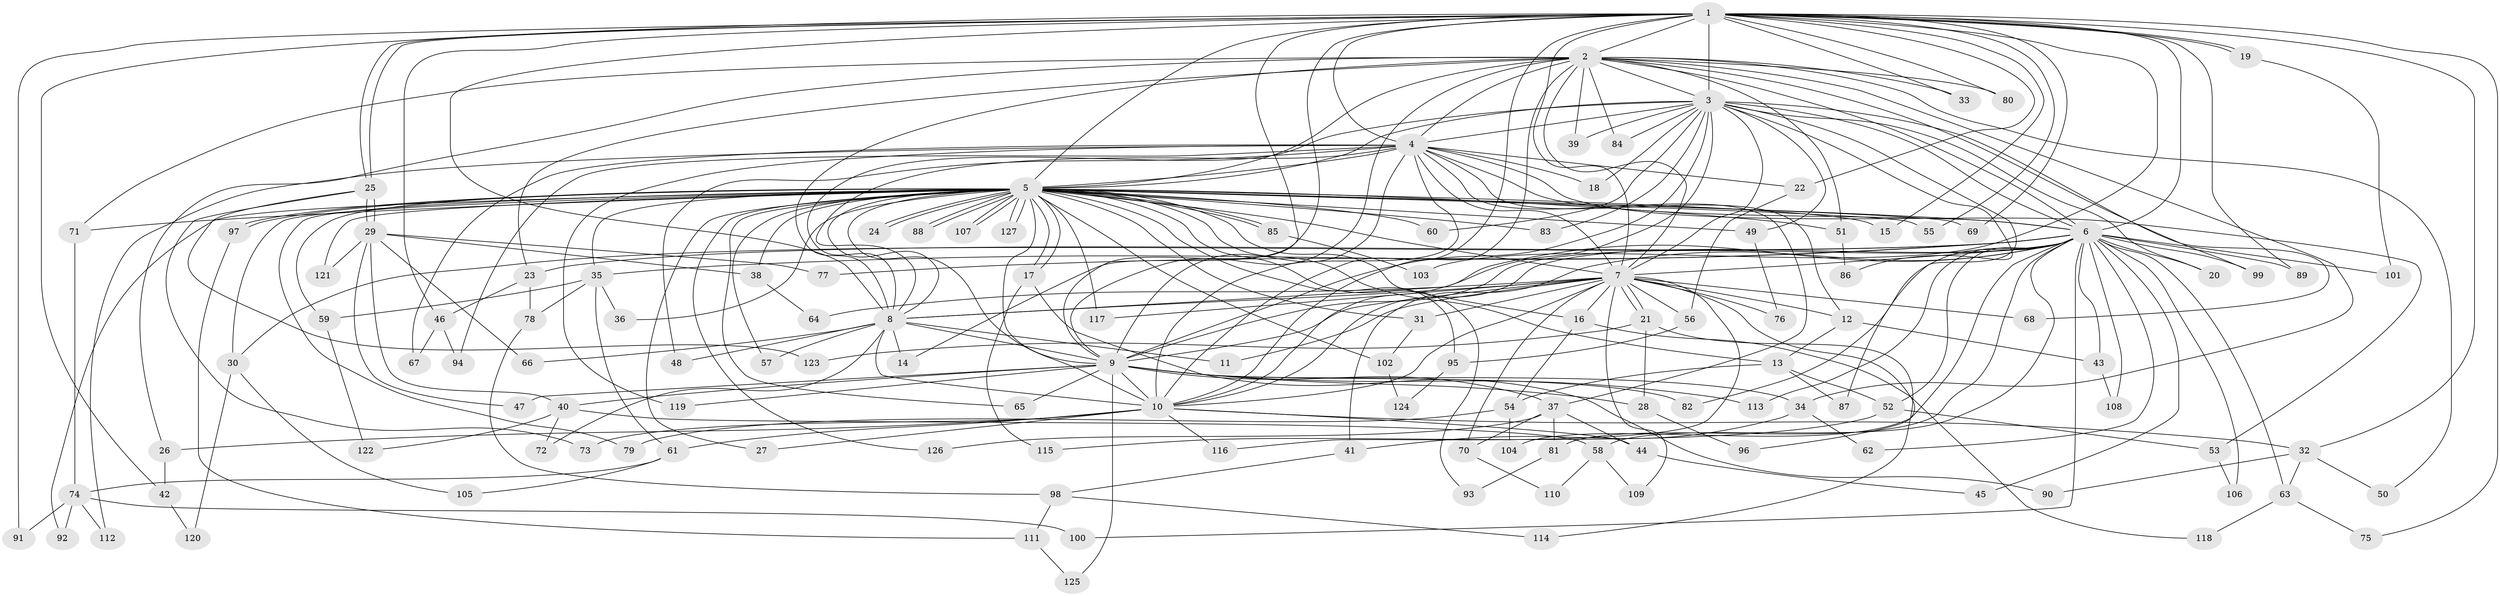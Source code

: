 // Generated by graph-tools (version 1.1) at 2025/34/03/09/25 02:34:58]
// undirected, 127 vertices, 279 edges
graph export_dot {
graph [start="1"]
  node [color=gray90,style=filled];
  1;
  2;
  3;
  4;
  5;
  6;
  7;
  8;
  9;
  10;
  11;
  12;
  13;
  14;
  15;
  16;
  17;
  18;
  19;
  20;
  21;
  22;
  23;
  24;
  25;
  26;
  27;
  28;
  29;
  30;
  31;
  32;
  33;
  34;
  35;
  36;
  37;
  38;
  39;
  40;
  41;
  42;
  43;
  44;
  45;
  46;
  47;
  48;
  49;
  50;
  51;
  52;
  53;
  54;
  55;
  56;
  57;
  58;
  59;
  60;
  61;
  62;
  63;
  64;
  65;
  66;
  67;
  68;
  69;
  70;
  71;
  72;
  73;
  74;
  75;
  76;
  77;
  78;
  79;
  80;
  81;
  82;
  83;
  84;
  85;
  86;
  87;
  88;
  89;
  90;
  91;
  92;
  93;
  94;
  95;
  96;
  97;
  98;
  99;
  100;
  101;
  102;
  103;
  104;
  105;
  106;
  107;
  108;
  109;
  110;
  111;
  112;
  113;
  114;
  115;
  116;
  117;
  118;
  119;
  120;
  121;
  122;
  123;
  124;
  125;
  126;
  127;
  1 -- 2;
  1 -- 3;
  1 -- 4;
  1 -- 5;
  1 -- 6;
  1 -- 7;
  1 -- 8;
  1 -- 9;
  1 -- 10;
  1 -- 14;
  1 -- 15;
  1 -- 19;
  1 -- 19;
  1 -- 22;
  1 -- 25;
  1 -- 25;
  1 -- 32;
  1 -- 33;
  1 -- 42;
  1 -- 46;
  1 -- 55;
  1 -- 69;
  1 -- 75;
  1 -- 80;
  1 -- 89;
  1 -- 91;
  1 -- 103;
  2 -- 3;
  2 -- 4;
  2 -- 5;
  2 -- 6;
  2 -- 7;
  2 -- 8;
  2 -- 9;
  2 -- 10;
  2 -- 23;
  2 -- 26;
  2 -- 33;
  2 -- 34;
  2 -- 39;
  2 -- 50;
  2 -- 51;
  2 -- 71;
  2 -- 80;
  2 -- 84;
  2 -- 99;
  3 -- 4;
  3 -- 5;
  3 -- 6;
  3 -- 7;
  3 -- 8;
  3 -- 9;
  3 -- 10;
  3 -- 18;
  3 -- 20;
  3 -- 39;
  3 -- 49;
  3 -- 60;
  3 -- 68;
  3 -- 83;
  3 -- 84;
  3 -- 86;
  3 -- 87;
  4 -- 5;
  4 -- 6;
  4 -- 7;
  4 -- 8;
  4 -- 9;
  4 -- 10;
  4 -- 12;
  4 -- 18;
  4 -- 22;
  4 -- 37;
  4 -- 48;
  4 -- 53;
  4 -- 67;
  4 -- 94;
  4 -- 112;
  4 -- 119;
  5 -- 6;
  5 -- 7;
  5 -- 8;
  5 -- 9;
  5 -- 10;
  5 -- 13;
  5 -- 15;
  5 -- 16;
  5 -- 17;
  5 -- 17;
  5 -- 24;
  5 -- 24;
  5 -- 27;
  5 -- 30;
  5 -- 31;
  5 -- 35;
  5 -- 36;
  5 -- 38;
  5 -- 49;
  5 -- 51;
  5 -- 55;
  5 -- 57;
  5 -- 59;
  5 -- 60;
  5 -- 65;
  5 -- 69;
  5 -- 71;
  5 -- 79;
  5 -- 83;
  5 -- 85;
  5 -- 85;
  5 -- 88;
  5 -- 88;
  5 -- 92;
  5 -- 93;
  5 -- 95;
  5 -- 97;
  5 -- 97;
  5 -- 102;
  5 -- 107;
  5 -- 107;
  5 -- 117;
  5 -- 121;
  5 -- 126;
  5 -- 127;
  5 -- 127;
  6 -- 7;
  6 -- 8;
  6 -- 9;
  6 -- 10;
  6 -- 20;
  6 -- 23;
  6 -- 30;
  6 -- 35;
  6 -- 41;
  6 -- 43;
  6 -- 45;
  6 -- 52;
  6 -- 58;
  6 -- 62;
  6 -- 63;
  6 -- 77;
  6 -- 81;
  6 -- 82;
  6 -- 89;
  6 -- 99;
  6 -- 100;
  6 -- 101;
  6 -- 104;
  6 -- 106;
  6 -- 108;
  6 -- 113;
  7 -- 8;
  7 -- 9;
  7 -- 10;
  7 -- 11;
  7 -- 12;
  7 -- 16;
  7 -- 21;
  7 -- 21;
  7 -- 31;
  7 -- 56;
  7 -- 64;
  7 -- 68;
  7 -- 70;
  7 -- 76;
  7 -- 96;
  7 -- 109;
  7 -- 116;
  7 -- 117;
  8 -- 9;
  8 -- 10;
  8 -- 11;
  8 -- 14;
  8 -- 48;
  8 -- 57;
  8 -- 66;
  8 -- 72;
  9 -- 10;
  9 -- 28;
  9 -- 34;
  9 -- 37;
  9 -- 40;
  9 -- 47;
  9 -- 65;
  9 -- 82;
  9 -- 113;
  9 -- 119;
  9 -- 125;
  10 -- 26;
  10 -- 27;
  10 -- 32;
  10 -- 44;
  10 -- 61;
  10 -- 73;
  10 -- 116;
  12 -- 13;
  12 -- 43;
  13 -- 52;
  13 -- 54;
  13 -- 87;
  16 -- 54;
  16 -- 118;
  17 -- 90;
  17 -- 115;
  19 -- 101;
  21 -- 28;
  21 -- 114;
  21 -- 123;
  22 -- 56;
  23 -- 46;
  23 -- 78;
  25 -- 29;
  25 -- 29;
  25 -- 73;
  25 -- 123;
  26 -- 42;
  28 -- 96;
  29 -- 38;
  29 -- 40;
  29 -- 47;
  29 -- 66;
  29 -- 77;
  29 -- 121;
  30 -- 105;
  30 -- 120;
  31 -- 102;
  32 -- 50;
  32 -- 63;
  32 -- 90;
  34 -- 41;
  34 -- 62;
  35 -- 36;
  35 -- 59;
  35 -- 61;
  35 -- 78;
  37 -- 44;
  37 -- 70;
  37 -- 81;
  37 -- 126;
  38 -- 64;
  40 -- 58;
  40 -- 72;
  40 -- 122;
  41 -- 98;
  42 -- 120;
  43 -- 108;
  44 -- 45;
  46 -- 67;
  46 -- 94;
  49 -- 76;
  51 -- 86;
  52 -- 53;
  52 -- 115;
  53 -- 106;
  54 -- 79;
  54 -- 104;
  56 -- 95;
  58 -- 109;
  58 -- 110;
  59 -- 122;
  61 -- 74;
  61 -- 105;
  63 -- 75;
  63 -- 118;
  70 -- 110;
  71 -- 74;
  74 -- 91;
  74 -- 92;
  74 -- 100;
  74 -- 112;
  78 -- 98;
  81 -- 93;
  85 -- 103;
  95 -- 124;
  97 -- 111;
  98 -- 111;
  98 -- 114;
  102 -- 124;
  111 -- 125;
}

